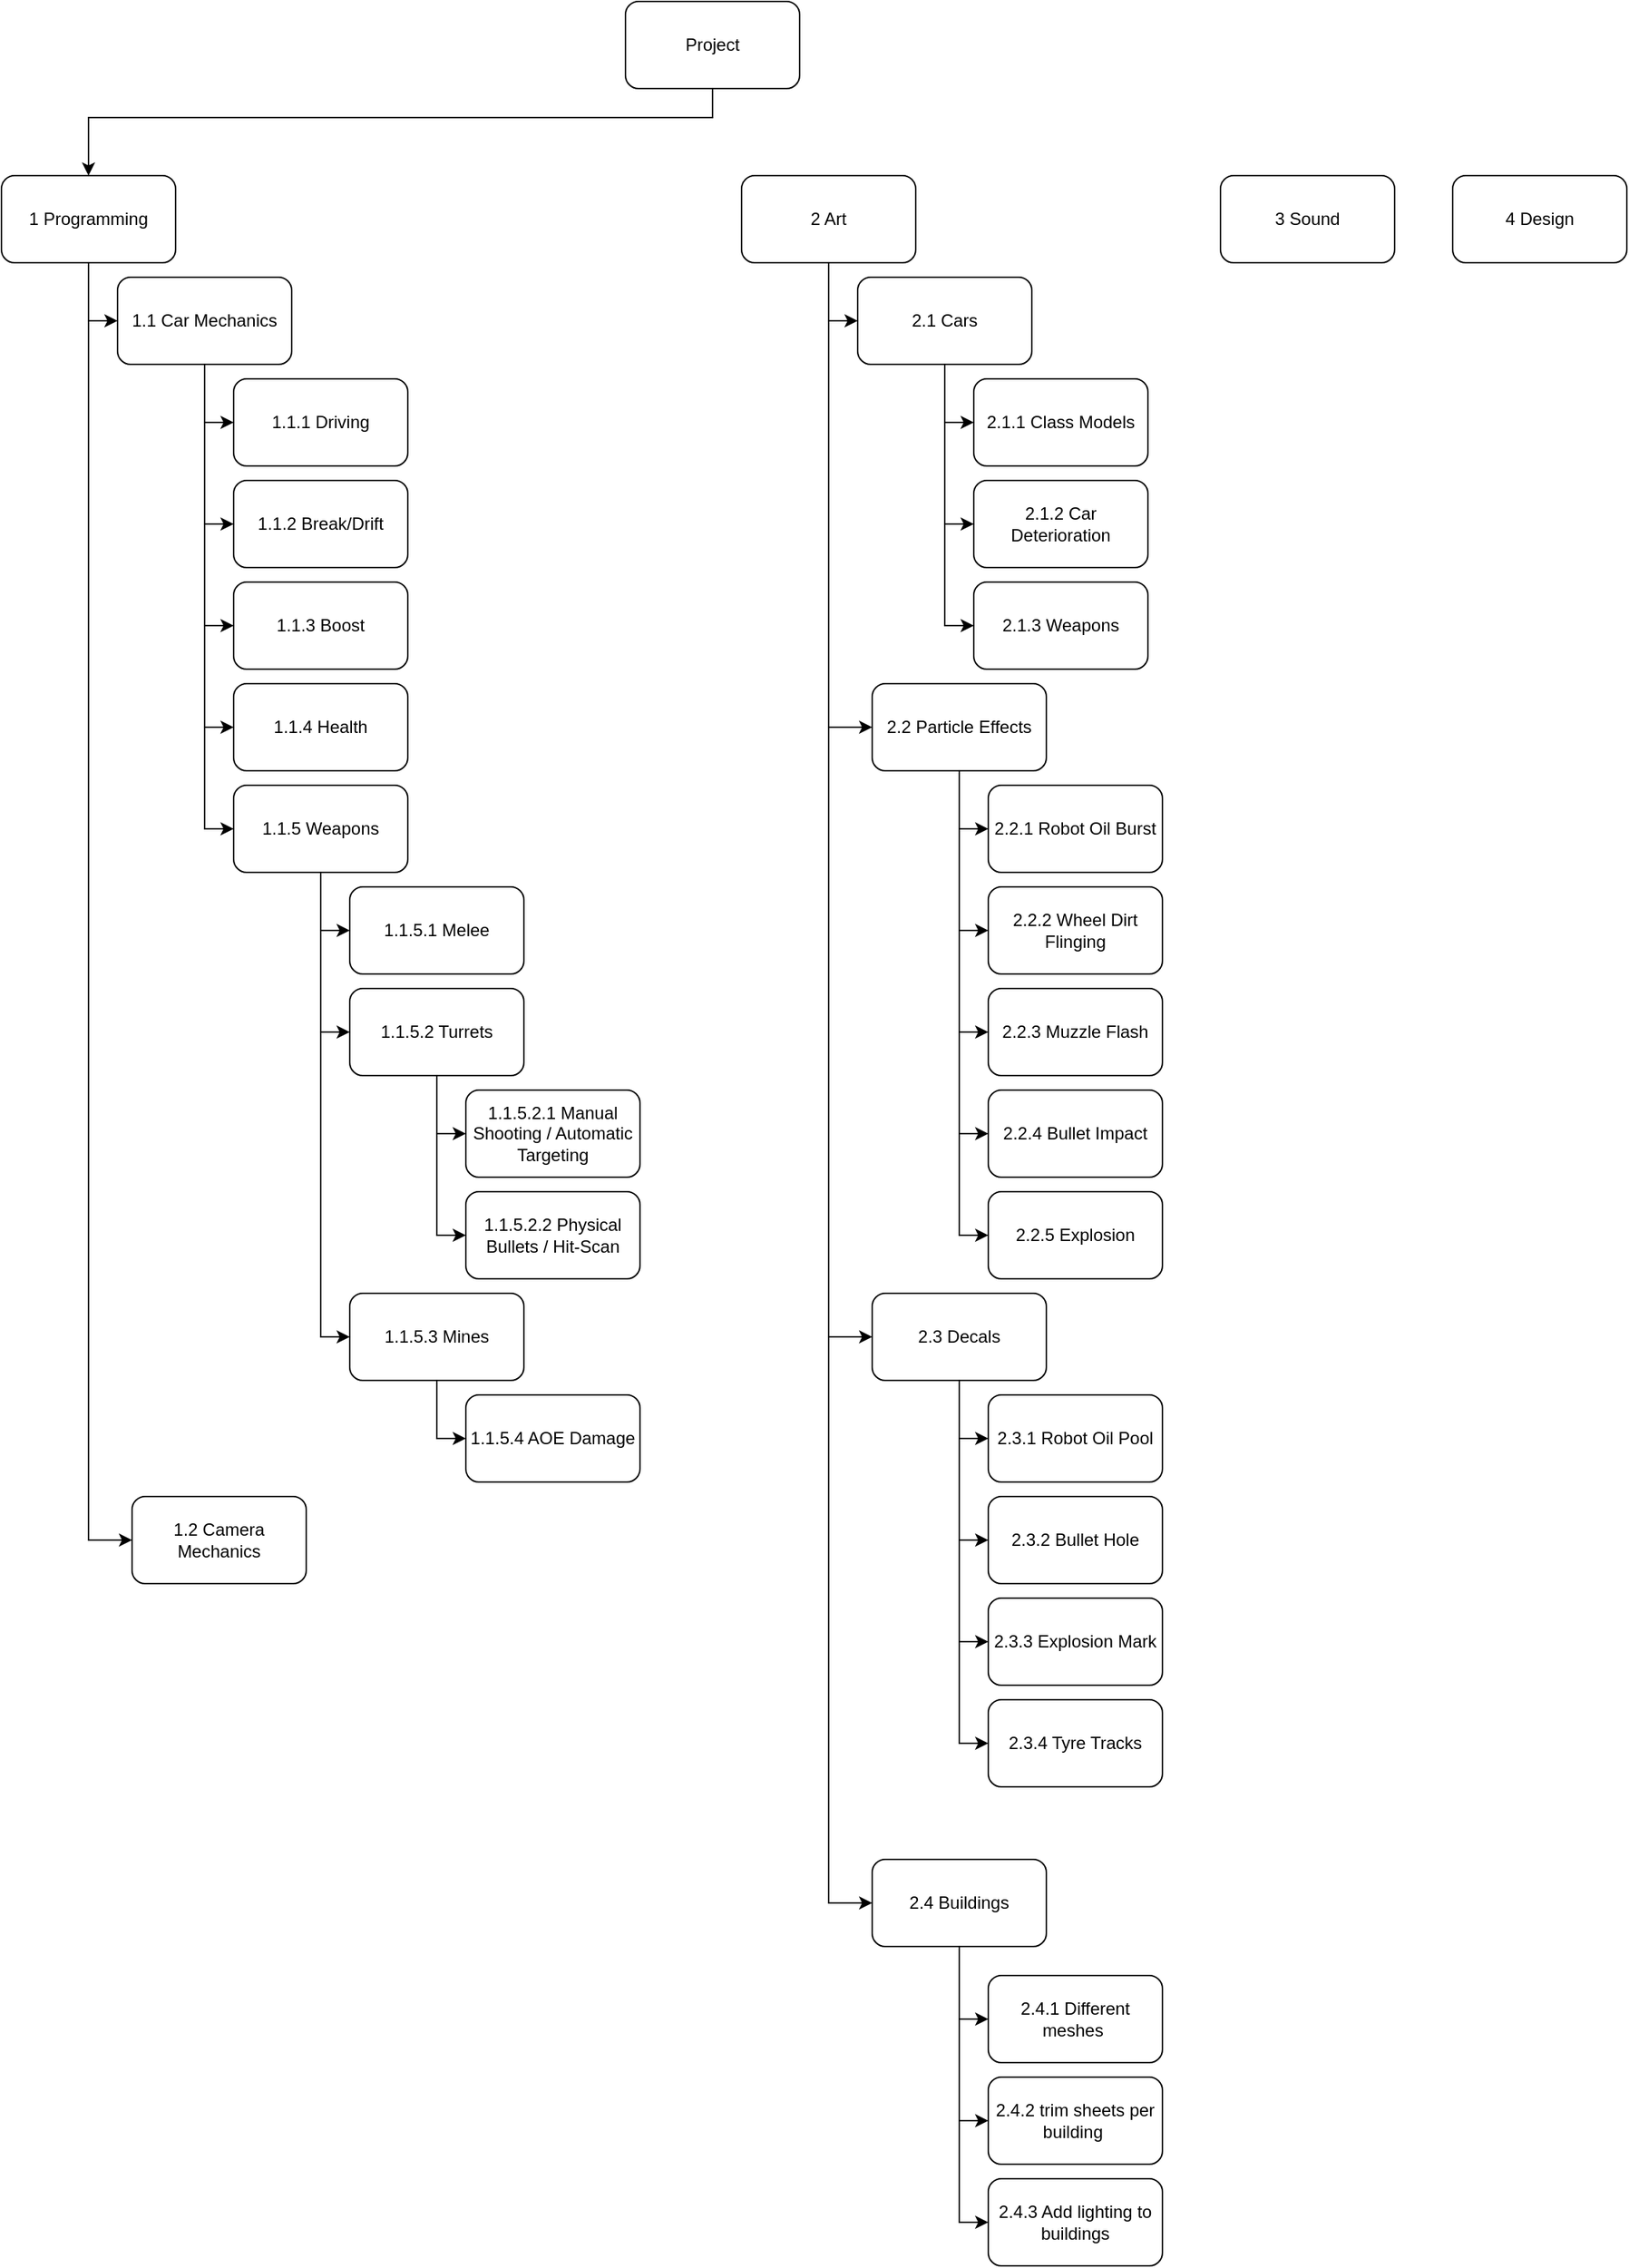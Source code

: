 <mxfile version="24.7.17">
  <diagram id="pvwwQUrMOcKolIaD9RjZ" name="Page-1">
    <mxGraphModel dx="2033" dy="1156" grid="1" gridSize="10" guides="1" tooltips="1" connect="1" arrows="1" fold="1" page="1" pageScale="1" pageWidth="827" pageHeight="1169" math="0" shadow="0">
      <root>
        <mxCell id="0" />
        <mxCell id="1" parent="0" />
        <mxCell id="buFqJGUQjfIV5JwptgsI-9" style="edgeStyle=orthogonalEdgeStyle;rounded=0;orthogonalLoop=1;jettySize=auto;html=1;entryX=0;entryY=0.5;entryDx=0;entryDy=0;" parent="1" source="buFqJGUQjfIV5JwptgsI-1" target="buFqJGUQjfIV5JwptgsI-5" edge="1">
          <mxGeometry relative="1" as="geometry" />
        </mxCell>
        <mxCell id="buFqJGUQjfIV5JwptgsI-1" value="1 Programming" style="rounded=1;whiteSpace=wrap;html=1;" parent="1" vertex="1">
          <mxGeometry x="60" y="120" width="120" height="60" as="geometry" />
        </mxCell>
        <mxCell id="tWt80_bKlkRKH3--Gsll-1" style="edgeStyle=orthogonalEdgeStyle;rounded=0;orthogonalLoop=1;jettySize=auto;html=1;exitX=0.5;exitY=1;exitDx=0;exitDy=0;entryX=0;entryY=0.5;entryDx=0;entryDy=0;" parent="1" source="buFqJGUQjfIV5JwptgsI-2" target="tWt80_bKlkRKH3--Gsll-2" edge="1">
          <mxGeometry relative="1" as="geometry">
            <mxPoint x="630" y="1321" as="targetPoint" />
          </mxGeometry>
        </mxCell>
        <mxCell id="buFqJGUQjfIV5JwptgsI-2" value="2 Art" style="rounded=1;whiteSpace=wrap;html=1;" parent="1" vertex="1">
          <mxGeometry x="570" y="120" width="120" height="60" as="geometry" />
        </mxCell>
        <mxCell id="buFqJGUQjfIV5JwptgsI-3" value="3 Sound" style="rounded=1;whiteSpace=wrap;html=1;" parent="1" vertex="1">
          <mxGeometry x="900" y="120" width="120" height="60" as="geometry" />
        </mxCell>
        <mxCell id="buFqJGUQjfIV5JwptgsI-4" value="4 Design" style="rounded=1;whiteSpace=wrap;html=1;" parent="1" vertex="1">
          <mxGeometry x="1060" y="120" width="120" height="60" as="geometry" />
        </mxCell>
        <mxCell id="buFqJGUQjfIV5JwptgsI-17" value="" style="edgeStyle=orthogonalEdgeStyle;rounded=0;orthogonalLoop=1;jettySize=auto;html=1;entryX=0;entryY=0.5;entryDx=0;entryDy=0;" parent="1" source="buFqJGUQjfIV5JwptgsI-5" target="buFqJGUQjfIV5JwptgsI-16" edge="1">
          <mxGeometry relative="1" as="geometry" />
        </mxCell>
        <mxCell id="buFqJGUQjfIV5JwptgsI-5" value="1.1 Car Mechanics" style="rounded=1;whiteSpace=wrap;html=1;" parent="1" vertex="1">
          <mxGeometry x="140" y="190" width="120" height="60" as="geometry" />
        </mxCell>
        <mxCell id="buFqJGUQjfIV5JwptgsI-6" value="Project" style="rounded=1;whiteSpace=wrap;html=1;" parent="1" vertex="1">
          <mxGeometry x="490" width="120" height="60" as="geometry" />
        </mxCell>
        <mxCell id="buFqJGUQjfIV5JwptgsI-8" value="" style="endArrow=classic;html=1;rounded=0;exitX=0.5;exitY=1;exitDx=0;exitDy=0;entryX=0.5;entryY=0;entryDx=0;entryDy=0;" parent="1" source="buFqJGUQjfIV5JwptgsI-6" target="buFqJGUQjfIV5JwptgsI-1" edge="1">
          <mxGeometry width="50" height="50" relative="1" as="geometry">
            <mxPoint x="500" y="240" as="sourcePoint" />
            <mxPoint x="550" y="190" as="targetPoint" />
            <Array as="points">
              <mxPoint x="550" y="80" />
              <mxPoint x="120" y="80" />
            </Array>
          </mxGeometry>
        </mxCell>
        <mxCell id="buFqJGUQjfIV5JwptgsI-16" value="1.1.1 Driving" style="rounded=1;whiteSpace=wrap;html=1;" parent="1" vertex="1">
          <mxGeometry x="220" y="260" width="120" height="60" as="geometry" />
        </mxCell>
        <mxCell id="buFqJGUQjfIV5JwptgsI-18" value="" style="edgeStyle=orthogonalEdgeStyle;rounded=0;orthogonalLoop=1;jettySize=auto;html=1;entryX=0;entryY=0.5;entryDx=0;entryDy=0;exitX=0.5;exitY=1;exitDx=0;exitDy=0;" parent="1" source="buFqJGUQjfIV5JwptgsI-5" target="buFqJGUQjfIV5JwptgsI-19" edge="1">
          <mxGeometry relative="1" as="geometry">
            <mxPoint x="200" y="330" as="sourcePoint" />
          </mxGeometry>
        </mxCell>
        <mxCell id="buFqJGUQjfIV5JwptgsI-19" value="1.1.2 Break/Drift" style="rounded=1;whiteSpace=wrap;html=1;" parent="1" vertex="1">
          <mxGeometry x="220" y="330" width="120" height="60" as="geometry" />
        </mxCell>
        <mxCell id="buFqJGUQjfIV5JwptgsI-20" value="" style="edgeStyle=orthogonalEdgeStyle;rounded=0;orthogonalLoop=1;jettySize=auto;html=1;entryX=0;entryY=0.5;entryDx=0;entryDy=0;exitX=0.5;exitY=1;exitDx=0;exitDy=0;" parent="1" source="buFqJGUQjfIV5JwptgsI-5" target="buFqJGUQjfIV5JwptgsI-21" edge="1">
          <mxGeometry relative="1" as="geometry">
            <mxPoint x="200" y="400" as="sourcePoint" />
          </mxGeometry>
        </mxCell>
        <mxCell id="buFqJGUQjfIV5JwptgsI-21" value="1.1.3 Boost" style="rounded=1;whiteSpace=wrap;html=1;" parent="1" vertex="1">
          <mxGeometry x="220" y="400" width="120" height="60" as="geometry" />
        </mxCell>
        <mxCell id="buFqJGUQjfIV5JwptgsI-22" value="" style="edgeStyle=orthogonalEdgeStyle;rounded=0;orthogonalLoop=1;jettySize=auto;html=1;entryX=0;entryY=0.5;entryDx=0;entryDy=0;exitX=0.5;exitY=1;exitDx=0;exitDy=0;" parent="1" source="buFqJGUQjfIV5JwptgsI-5" target="buFqJGUQjfIV5JwptgsI-23" edge="1">
          <mxGeometry relative="1" as="geometry">
            <mxPoint x="200" y="450" as="sourcePoint" />
          </mxGeometry>
        </mxCell>
        <mxCell id="buFqJGUQjfIV5JwptgsI-23" value="1.1.4 Health" style="rounded=1;whiteSpace=wrap;html=1;" parent="1" vertex="1">
          <mxGeometry x="220" y="470" width="120" height="60" as="geometry" />
        </mxCell>
        <mxCell id="buFqJGUQjfIV5JwptgsI-24" value="" style="edgeStyle=orthogonalEdgeStyle;rounded=0;orthogonalLoop=1;jettySize=auto;html=1;entryX=0;entryY=0.5;entryDx=0;entryDy=0;exitX=0.5;exitY=1;exitDx=0;exitDy=0;" parent="1" source="buFqJGUQjfIV5JwptgsI-5" target="buFqJGUQjfIV5JwptgsI-25" edge="1">
          <mxGeometry relative="1" as="geometry">
            <mxPoint x="210" y="560" as="sourcePoint" />
          </mxGeometry>
        </mxCell>
        <mxCell id="buFqJGUQjfIV5JwptgsI-25" value="1.1.5 Weapons" style="rounded=1;whiteSpace=wrap;html=1;" parent="1" vertex="1">
          <mxGeometry x="220" y="540" width="120" height="60" as="geometry" />
        </mxCell>
        <mxCell id="buFqJGUQjfIV5JwptgsI-26" value="" style="edgeStyle=orthogonalEdgeStyle;rounded=0;orthogonalLoop=1;jettySize=auto;html=1;entryX=0;entryY=0.5;entryDx=0;entryDy=0;exitX=0.5;exitY=1;exitDx=0;exitDy=0;" parent="1" source="buFqJGUQjfIV5JwptgsI-25" target="buFqJGUQjfIV5JwptgsI-27" edge="1">
          <mxGeometry relative="1" as="geometry">
            <mxPoint x="274" y="610" as="sourcePoint" />
          </mxGeometry>
        </mxCell>
        <mxCell id="buFqJGUQjfIV5JwptgsI-27" value="1.1.5.1 Melee" style="rounded=1;whiteSpace=wrap;html=1;" parent="1" vertex="1">
          <mxGeometry x="300" y="610" width="120" height="60" as="geometry" />
        </mxCell>
        <mxCell id="buFqJGUQjfIV5JwptgsI-28" value="" style="edgeStyle=orthogonalEdgeStyle;rounded=0;orthogonalLoop=1;jettySize=auto;html=1;entryX=0;entryY=0.5;entryDx=0;entryDy=0;exitX=0.5;exitY=1;exitDx=0;exitDy=0;" parent="1" source="buFqJGUQjfIV5JwptgsI-25" target="buFqJGUQjfIV5JwptgsI-29" edge="1">
          <mxGeometry relative="1" as="geometry">
            <mxPoint x="280" y="670" as="sourcePoint" />
          </mxGeometry>
        </mxCell>
        <mxCell id="buFqJGUQjfIV5JwptgsI-29" value="1.1.5.2 Turrets" style="rounded=1;whiteSpace=wrap;html=1;" parent="1" vertex="1">
          <mxGeometry x="300" y="680" width="120" height="60" as="geometry" />
        </mxCell>
        <mxCell id="buFqJGUQjfIV5JwptgsI-30" value="" style="edgeStyle=orthogonalEdgeStyle;rounded=0;orthogonalLoop=1;jettySize=auto;html=1;entryX=0;entryY=0.5;entryDx=0;entryDy=0;exitX=0.5;exitY=1;exitDx=0;exitDy=0;" parent="1" source="buFqJGUQjfIV5JwptgsI-2" target="buFqJGUQjfIV5JwptgsI-31" edge="1">
          <mxGeometry relative="1" as="geometry">
            <mxPoint x="630" y="290" as="sourcePoint" />
          </mxGeometry>
        </mxCell>
        <mxCell id="buFqJGUQjfIV5JwptgsI-31" value="2.1 Cars" style="rounded=1;whiteSpace=wrap;html=1;" parent="1" vertex="1">
          <mxGeometry x="650" y="190" width="120" height="60" as="geometry" />
        </mxCell>
        <mxCell id="buFqJGUQjfIV5JwptgsI-34" value="" style="edgeStyle=orthogonalEdgeStyle;rounded=0;orthogonalLoop=1;jettySize=auto;html=1;entryX=0;entryY=0.5;entryDx=0;entryDy=0;exitX=0.5;exitY=1;exitDx=0;exitDy=0;" parent="1" source="buFqJGUQjfIV5JwptgsI-31" target="buFqJGUQjfIV5JwptgsI-35" edge="1">
          <mxGeometry relative="1" as="geometry">
            <mxPoint x="700" y="270" as="sourcePoint" />
          </mxGeometry>
        </mxCell>
        <mxCell id="buFqJGUQjfIV5JwptgsI-35" value="2.1.1 Class Models" style="rounded=1;whiteSpace=wrap;html=1;" parent="1" vertex="1">
          <mxGeometry x="730" y="260" width="120" height="60" as="geometry" />
        </mxCell>
        <mxCell id="buFqJGUQjfIV5JwptgsI-36" value="" style="edgeStyle=orthogonalEdgeStyle;rounded=0;orthogonalLoop=1;jettySize=auto;html=1;entryX=0;entryY=0.5;entryDx=0;entryDy=0;exitX=0.5;exitY=1;exitDx=0;exitDy=0;" parent="1" source="buFqJGUQjfIV5JwptgsI-31" target="buFqJGUQjfIV5JwptgsI-37" edge="1">
          <mxGeometry relative="1" as="geometry">
            <mxPoint x="710" y="320" as="sourcePoint" />
          </mxGeometry>
        </mxCell>
        <mxCell id="buFqJGUQjfIV5JwptgsI-37" value="2.1.2 Car Deterioration" style="rounded=1;whiteSpace=wrap;html=1;" parent="1" vertex="1">
          <mxGeometry x="730" y="330" width="120" height="60" as="geometry" />
        </mxCell>
        <mxCell id="buFqJGUQjfIV5JwptgsI-38" value="" style="edgeStyle=orthogonalEdgeStyle;rounded=0;orthogonalLoop=1;jettySize=auto;html=1;entryX=0;entryY=0.5;entryDx=0;entryDy=0;exitX=0.5;exitY=1;exitDx=0;exitDy=0;" parent="1" source="buFqJGUQjfIV5JwptgsI-31" target="buFqJGUQjfIV5JwptgsI-39" edge="1">
          <mxGeometry relative="1" as="geometry">
            <mxPoint x="710" y="390" as="sourcePoint" />
          </mxGeometry>
        </mxCell>
        <mxCell id="buFqJGUQjfIV5JwptgsI-39" value="2.1.3 Weapons" style="rounded=1;whiteSpace=wrap;html=1;" parent="1" vertex="1">
          <mxGeometry x="730" y="400" width="120" height="60" as="geometry" />
        </mxCell>
        <mxCell id="2qCj0dNmz67mReh1wG9u-1" value="" style="edgeStyle=orthogonalEdgeStyle;rounded=0;orthogonalLoop=1;jettySize=auto;html=1;entryX=0;entryY=0.5;entryDx=0;entryDy=0;exitX=0.5;exitY=1;exitDx=0;exitDy=0;" parent="1" source="buFqJGUQjfIV5JwptgsI-29" target="2qCj0dNmz67mReh1wG9u-2" edge="1">
          <mxGeometry relative="1" as="geometry">
            <mxPoint x="344" y="770" as="sourcePoint" />
          </mxGeometry>
        </mxCell>
        <mxCell id="2qCj0dNmz67mReh1wG9u-2" value="1.1.5.2.1 Manual Shooting / Automatic Targeting" style="rounded=1;whiteSpace=wrap;html=1;" parent="1" vertex="1">
          <mxGeometry x="380" y="750" width="120" height="60" as="geometry" />
        </mxCell>
        <mxCell id="2qCj0dNmz67mReh1wG9u-3" value="" style="edgeStyle=orthogonalEdgeStyle;rounded=0;orthogonalLoop=1;jettySize=auto;html=1;entryX=0;entryY=0.5;entryDx=0;entryDy=0;exitX=0.5;exitY=1;exitDx=0;exitDy=0;" parent="1" source="buFqJGUQjfIV5JwptgsI-29" target="2qCj0dNmz67mReh1wG9u-4" edge="1">
          <mxGeometry relative="1" as="geometry">
            <mxPoint x="360" y="810" as="sourcePoint" />
          </mxGeometry>
        </mxCell>
        <mxCell id="2qCj0dNmz67mReh1wG9u-4" value="1.1.5.2.2 Physical Bullets / Hit-Scan" style="rounded=1;whiteSpace=wrap;html=1;" parent="1" vertex="1">
          <mxGeometry x="380" y="820" width="120" height="60" as="geometry" />
        </mxCell>
        <mxCell id="2qCj0dNmz67mReh1wG9u-5" value="" style="edgeStyle=orthogonalEdgeStyle;rounded=0;orthogonalLoop=1;jettySize=auto;html=1;entryX=0;entryY=0.5;entryDx=0;entryDy=0;exitX=0.5;exitY=1;exitDx=0;exitDy=0;" parent="1" source="buFqJGUQjfIV5JwptgsI-25" target="2qCj0dNmz67mReh1wG9u-6" edge="1">
          <mxGeometry relative="1" as="geometry">
            <mxPoint x="280" y="810" as="sourcePoint" />
          </mxGeometry>
        </mxCell>
        <mxCell id="2qCj0dNmz67mReh1wG9u-6" value="1.1.5.3 Mines" style="rounded=1;whiteSpace=wrap;html=1;" parent="1" vertex="1">
          <mxGeometry x="300" y="890" width="120" height="60" as="geometry" />
        </mxCell>
        <mxCell id="2qCj0dNmz67mReh1wG9u-7" value="" style="edgeStyle=orthogonalEdgeStyle;rounded=0;orthogonalLoop=1;jettySize=auto;html=1;entryX=0;entryY=0.5;entryDx=0;entryDy=0;exitX=0.5;exitY=1;exitDx=0;exitDy=0;" parent="1" source="2qCj0dNmz67mReh1wG9u-6" target="2qCj0dNmz67mReh1wG9u-8" edge="1">
          <mxGeometry relative="1" as="geometry">
            <mxPoint x="360" y="670" as="sourcePoint" />
          </mxGeometry>
        </mxCell>
        <mxCell id="2qCj0dNmz67mReh1wG9u-8" value="1.1.5.4 AOE Damage" style="rounded=1;whiteSpace=wrap;html=1;" parent="1" vertex="1">
          <mxGeometry x="380" y="960" width="120" height="60" as="geometry" />
        </mxCell>
        <mxCell id="2qCj0dNmz67mReh1wG9u-9" value="" style="edgeStyle=orthogonalEdgeStyle;rounded=0;orthogonalLoop=1;jettySize=auto;html=1;entryX=0;entryY=0.5;entryDx=0;entryDy=0;exitX=0.5;exitY=1;exitDx=0;exitDy=0;" parent="1" source="buFqJGUQjfIV5JwptgsI-2" target="2qCj0dNmz67mReh1wG9u-10" edge="1">
          <mxGeometry relative="1" as="geometry">
            <mxPoint x="640" y="460" as="sourcePoint" />
          </mxGeometry>
        </mxCell>
        <mxCell id="2qCj0dNmz67mReh1wG9u-10" value="2.2 Particle Effects" style="rounded=1;whiteSpace=wrap;html=1;" parent="1" vertex="1">
          <mxGeometry x="660" y="470" width="120" height="60" as="geometry" />
        </mxCell>
        <mxCell id="2qCj0dNmz67mReh1wG9u-11" value="" style="edgeStyle=orthogonalEdgeStyle;rounded=0;orthogonalLoop=1;jettySize=auto;html=1;entryX=0;entryY=0.5;entryDx=0;entryDy=0;exitX=0.5;exitY=1;exitDx=0;exitDy=0;" parent="1" source="2qCj0dNmz67mReh1wG9u-10" target="2qCj0dNmz67mReh1wG9u-12" edge="1">
          <mxGeometry relative="1" as="geometry">
            <mxPoint x="720" y="530" as="sourcePoint" />
          </mxGeometry>
        </mxCell>
        <mxCell id="2qCj0dNmz67mReh1wG9u-12" value="2.2.1 Robot Oil Burst" style="rounded=1;whiteSpace=wrap;html=1;" parent="1" vertex="1">
          <mxGeometry x="740" y="540" width="120" height="60" as="geometry" />
        </mxCell>
        <mxCell id="2qCj0dNmz67mReh1wG9u-13" value="" style="edgeStyle=orthogonalEdgeStyle;rounded=0;orthogonalLoop=1;jettySize=auto;html=1;entryX=0;entryY=0.5;entryDx=0;entryDy=0;exitX=0.5;exitY=1;exitDx=0;exitDy=0;" parent="1" source="2qCj0dNmz67mReh1wG9u-10" target="2qCj0dNmz67mReh1wG9u-14" edge="1">
          <mxGeometry relative="1" as="geometry">
            <mxPoint x="720" y="600" as="sourcePoint" />
          </mxGeometry>
        </mxCell>
        <mxCell id="2qCj0dNmz67mReh1wG9u-14" value="2.2.2 Wheel Dirt Flinging" style="rounded=1;whiteSpace=wrap;html=1;" parent="1" vertex="1">
          <mxGeometry x="740" y="610" width="120" height="60" as="geometry" />
        </mxCell>
        <mxCell id="2qCj0dNmz67mReh1wG9u-15" value="" style="edgeStyle=orthogonalEdgeStyle;rounded=0;orthogonalLoop=1;jettySize=auto;html=1;entryX=0;entryY=0.5;entryDx=0;entryDy=0;exitX=0.5;exitY=1;exitDx=0;exitDy=0;" parent="1" source="2qCj0dNmz67mReh1wG9u-10" target="2qCj0dNmz67mReh1wG9u-16" edge="1">
          <mxGeometry relative="1" as="geometry">
            <mxPoint x="720" y="670" as="sourcePoint" />
          </mxGeometry>
        </mxCell>
        <mxCell id="2qCj0dNmz67mReh1wG9u-16" value="2.2.3 Muzzle Flash" style="rounded=1;whiteSpace=wrap;html=1;" parent="1" vertex="1">
          <mxGeometry x="740" y="680" width="120" height="60" as="geometry" />
        </mxCell>
        <mxCell id="2qCj0dNmz67mReh1wG9u-17" value="" style="edgeStyle=orthogonalEdgeStyle;rounded=0;orthogonalLoop=1;jettySize=auto;html=1;entryX=0;entryY=0.5;entryDx=0;entryDy=0;exitX=0.5;exitY=1;exitDx=0;exitDy=0;" parent="1" source="2qCj0dNmz67mReh1wG9u-10" target="2qCj0dNmz67mReh1wG9u-18" edge="1">
          <mxGeometry relative="1" as="geometry">
            <mxPoint x="720" y="740" as="sourcePoint" />
          </mxGeometry>
        </mxCell>
        <mxCell id="2qCj0dNmz67mReh1wG9u-18" value="2.2.4 Bullet Impact" style="rounded=1;whiteSpace=wrap;html=1;" parent="1" vertex="1">
          <mxGeometry x="740" y="750" width="120" height="60" as="geometry" />
        </mxCell>
        <mxCell id="2qCj0dNmz67mReh1wG9u-19" value="" style="edgeStyle=orthogonalEdgeStyle;rounded=0;orthogonalLoop=1;jettySize=auto;html=1;entryX=0;entryY=0.5;entryDx=0;entryDy=0;exitX=0.5;exitY=1;exitDx=0;exitDy=0;" parent="1" source="2qCj0dNmz67mReh1wG9u-10" target="2qCj0dNmz67mReh1wG9u-20" edge="1">
          <mxGeometry relative="1" as="geometry">
            <mxPoint x="720" y="810" as="sourcePoint" />
          </mxGeometry>
        </mxCell>
        <mxCell id="2qCj0dNmz67mReh1wG9u-20" value="2.2.5 Explosion" style="rounded=1;whiteSpace=wrap;html=1;" parent="1" vertex="1">
          <mxGeometry x="740" y="820" width="120" height="60" as="geometry" />
        </mxCell>
        <mxCell id="2qCj0dNmz67mReh1wG9u-21" value="" style="edgeStyle=orthogonalEdgeStyle;rounded=0;orthogonalLoop=1;jettySize=auto;html=1;entryX=0;entryY=0.5;entryDx=0;entryDy=0;exitX=0.5;exitY=1;exitDx=0;exitDy=0;" parent="1" source="buFqJGUQjfIV5JwptgsI-2" target="2qCj0dNmz67mReh1wG9u-22" edge="1">
          <mxGeometry relative="1" as="geometry">
            <mxPoint x="630" y="600" as="sourcePoint" />
          </mxGeometry>
        </mxCell>
        <mxCell id="2qCj0dNmz67mReh1wG9u-22" value="2.3 Decals" style="rounded=1;whiteSpace=wrap;html=1;" parent="1" vertex="1">
          <mxGeometry x="660" y="890" width="120" height="60" as="geometry" />
        </mxCell>
        <mxCell id="2qCj0dNmz67mReh1wG9u-23" value="" style="edgeStyle=orthogonalEdgeStyle;rounded=0;orthogonalLoop=1;jettySize=auto;html=1;entryX=0;entryY=0.5;entryDx=0;entryDy=0;exitX=0.5;exitY=1;exitDx=0;exitDy=0;" parent="1" source="2qCj0dNmz67mReh1wG9u-22" target="2qCj0dNmz67mReh1wG9u-24" edge="1">
          <mxGeometry relative="1" as="geometry">
            <mxPoint x="700" y="980" as="sourcePoint" />
          </mxGeometry>
        </mxCell>
        <mxCell id="2qCj0dNmz67mReh1wG9u-24" value="2.3.1 Robot Oil Pool" style="rounded=1;whiteSpace=wrap;html=1;" parent="1" vertex="1">
          <mxGeometry x="740" y="960" width="120" height="60" as="geometry" />
        </mxCell>
        <mxCell id="2qCj0dNmz67mReh1wG9u-25" value="" style="edgeStyle=orthogonalEdgeStyle;rounded=0;orthogonalLoop=1;jettySize=auto;html=1;entryX=0;entryY=0.5;entryDx=0;entryDy=0;exitX=0.5;exitY=1;exitDx=0;exitDy=0;" parent="1" source="2qCj0dNmz67mReh1wG9u-22" target="2qCj0dNmz67mReh1wG9u-26" edge="1">
          <mxGeometry relative="1" as="geometry">
            <mxPoint x="720" y="1020" as="sourcePoint" />
          </mxGeometry>
        </mxCell>
        <mxCell id="2qCj0dNmz67mReh1wG9u-26" value="2.3.2 Bullet Hole" style="rounded=1;whiteSpace=wrap;html=1;" parent="1" vertex="1">
          <mxGeometry x="740" y="1030" width="120" height="60" as="geometry" />
        </mxCell>
        <mxCell id="2qCj0dNmz67mReh1wG9u-27" value="" style="edgeStyle=orthogonalEdgeStyle;rounded=0;orthogonalLoop=1;jettySize=auto;html=1;entryX=0;entryY=0.5;entryDx=0;entryDy=0;exitX=0.5;exitY=1;exitDx=0;exitDy=0;" parent="1" source="2qCj0dNmz67mReh1wG9u-22" target="2qCj0dNmz67mReh1wG9u-28" edge="1">
          <mxGeometry relative="1" as="geometry">
            <mxPoint x="720" y="1090" as="sourcePoint" />
          </mxGeometry>
        </mxCell>
        <mxCell id="2qCj0dNmz67mReh1wG9u-28" value="2.3.3 Explosion Mark" style="rounded=1;whiteSpace=wrap;html=1;" parent="1" vertex="1">
          <mxGeometry x="740" y="1100" width="120" height="60" as="geometry" />
        </mxCell>
        <mxCell id="2qCj0dNmz67mReh1wG9u-29" value="" style="edgeStyle=orthogonalEdgeStyle;rounded=0;orthogonalLoop=1;jettySize=auto;html=1;entryX=0;entryY=0.5;entryDx=0;entryDy=0;exitX=0.5;exitY=1;exitDx=0;exitDy=0;" parent="1" source="2qCj0dNmz67mReh1wG9u-22" target="2qCj0dNmz67mReh1wG9u-30" edge="1">
          <mxGeometry relative="1" as="geometry">
            <mxPoint x="720" y="1160" as="sourcePoint" />
          </mxGeometry>
        </mxCell>
        <mxCell id="2qCj0dNmz67mReh1wG9u-30" value="2.3.4 Tyre Tracks" style="rounded=1;whiteSpace=wrap;html=1;" parent="1" vertex="1">
          <mxGeometry x="740" y="1170" width="120" height="60" as="geometry" />
        </mxCell>
        <mxCell id="tWt80_bKlkRKH3--Gsll-6" style="edgeStyle=orthogonalEdgeStyle;rounded=0;orthogonalLoop=1;jettySize=auto;html=1;exitX=0.5;exitY=1;exitDx=0;exitDy=0;entryX=0;entryY=0.5;entryDx=0;entryDy=0;" parent="1" source="tWt80_bKlkRKH3--Gsll-2" target="tWt80_bKlkRKH3--Gsll-5" edge="1">
          <mxGeometry relative="1" as="geometry" />
        </mxCell>
        <mxCell id="tWt80_bKlkRKH3--Gsll-9" style="edgeStyle=orthogonalEdgeStyle;rounded=0;orthogonalLoop=1;jettySize=auto;html=1;exitX=0.5;exitY=1;exitDx=0;exitDy=0;entryX=0;entryY=0.5;entryDx=0;entryDy=0;" parent="1" source="tWt80_bKlkRKH3--Gsll-2" target="tWt80_bKlkRKH3--Gsll-8" edge="1">
          <mxGeometry relative="1" as="geometry" />
        </mxCell>
        <mxCell id="tWt80_bKlkRKH3--Gsll-10" style="edgeStyle=orthogonalEdgeStyle;rounded=0;orthogonalLoop=1;jettySize=auto;html=1;exitX=0.5;exitY=1;exitDx=0;exitDy=0;entryX=0;entryY=0.5;entryDx=0;entryDy=0;" parent="1" source="tWt80_bKlkRKH3--Gsll-2" target="tWt80_bKlkRKH3--Gsll-11" edge="1">
          <mxGeometry relative="1" as="geometry">
            <mxPoint x="720" y="1540" as="targetPoint" />
          </mxGeometry>
        </mxCell>
        <mxCell id="tWt80_bKlkRKH3--Gsll-2" value="2.4 Buildings" style="rounded=1;whiteSpace=wrap;html=1;" parent="1" vertex="1">
          <mxGeometry x="660" y="1280" width="120" height="60" as="geometry" />
        </mxCell>
        <mxCell id="tWt80_bKlkRKH3--Gsll-5" value="2.4.1 Different meshes&amp;nbsp;" style="rounded=1;whiteSpace=wrap;html=1;" parent="1" vertex="1">
          <mxGeometry x="740" y="1360" width="120" height="60" as="geometry" />
        </mxCell>
        <mxCell id="tWt80_bKlkRKH3--Gsll-8" value="2.4.2 trim sheets per building&amp;nbsp;" style="rounded=1;whiteSpace=wrap;html=1;" parent="1" vertex="1">
          <mxGeometry x="740" y="1430" width="120" height="60" as="geometry" />
        </mxCell>
        <mxCell id="tWt80_bKlkRKH3--Gsll-11" value="2.4.3 Add lighting to buildings" style="rounded=1;whiteSpace=wrap;html=1;" parent="1" vertex="1">
          <mxGeometry x="740" y="1500" width="120" height="60" as="geometry" />
        </mxCell>
        <mxCell id="I1aEzilDOxCqesVj3jfa-1" style="edgeStyle=orthogonalEdgeStyle;rounded=0;orthogonalLoop=1;jettySize=auto;html=1;entryX=0;entryY=0.5;entryDx=0;entryDy=0;exitX=0.5;exitY=1;exitDx=0;exitDy=0;" edge="1" parent="1" target="I1aEzilDOxCqesVj3jfa-2" source="buFqJGUQjfIV5JwptgsI-1">
          <mxGeometry relative="1" as="geometry">
            <mxPoint x="130" y="1020" as="sourcePoint" />
          </mxGeometry>
        </mxCell>
        <mxCell id="I1aEzilDOxCqesVj3jfa-2" value="1.2 Camera Mechanics" style="rounded=1;whiteSpace=wrap;html=1;" vertex="1" parent="1">
          <mxGeometry x="150" y="1030" width="120" height="60" as="geometry" />
        </mxCell>
      </root>
    </mxGraphModel>
  </diagram>
</mxfile>
